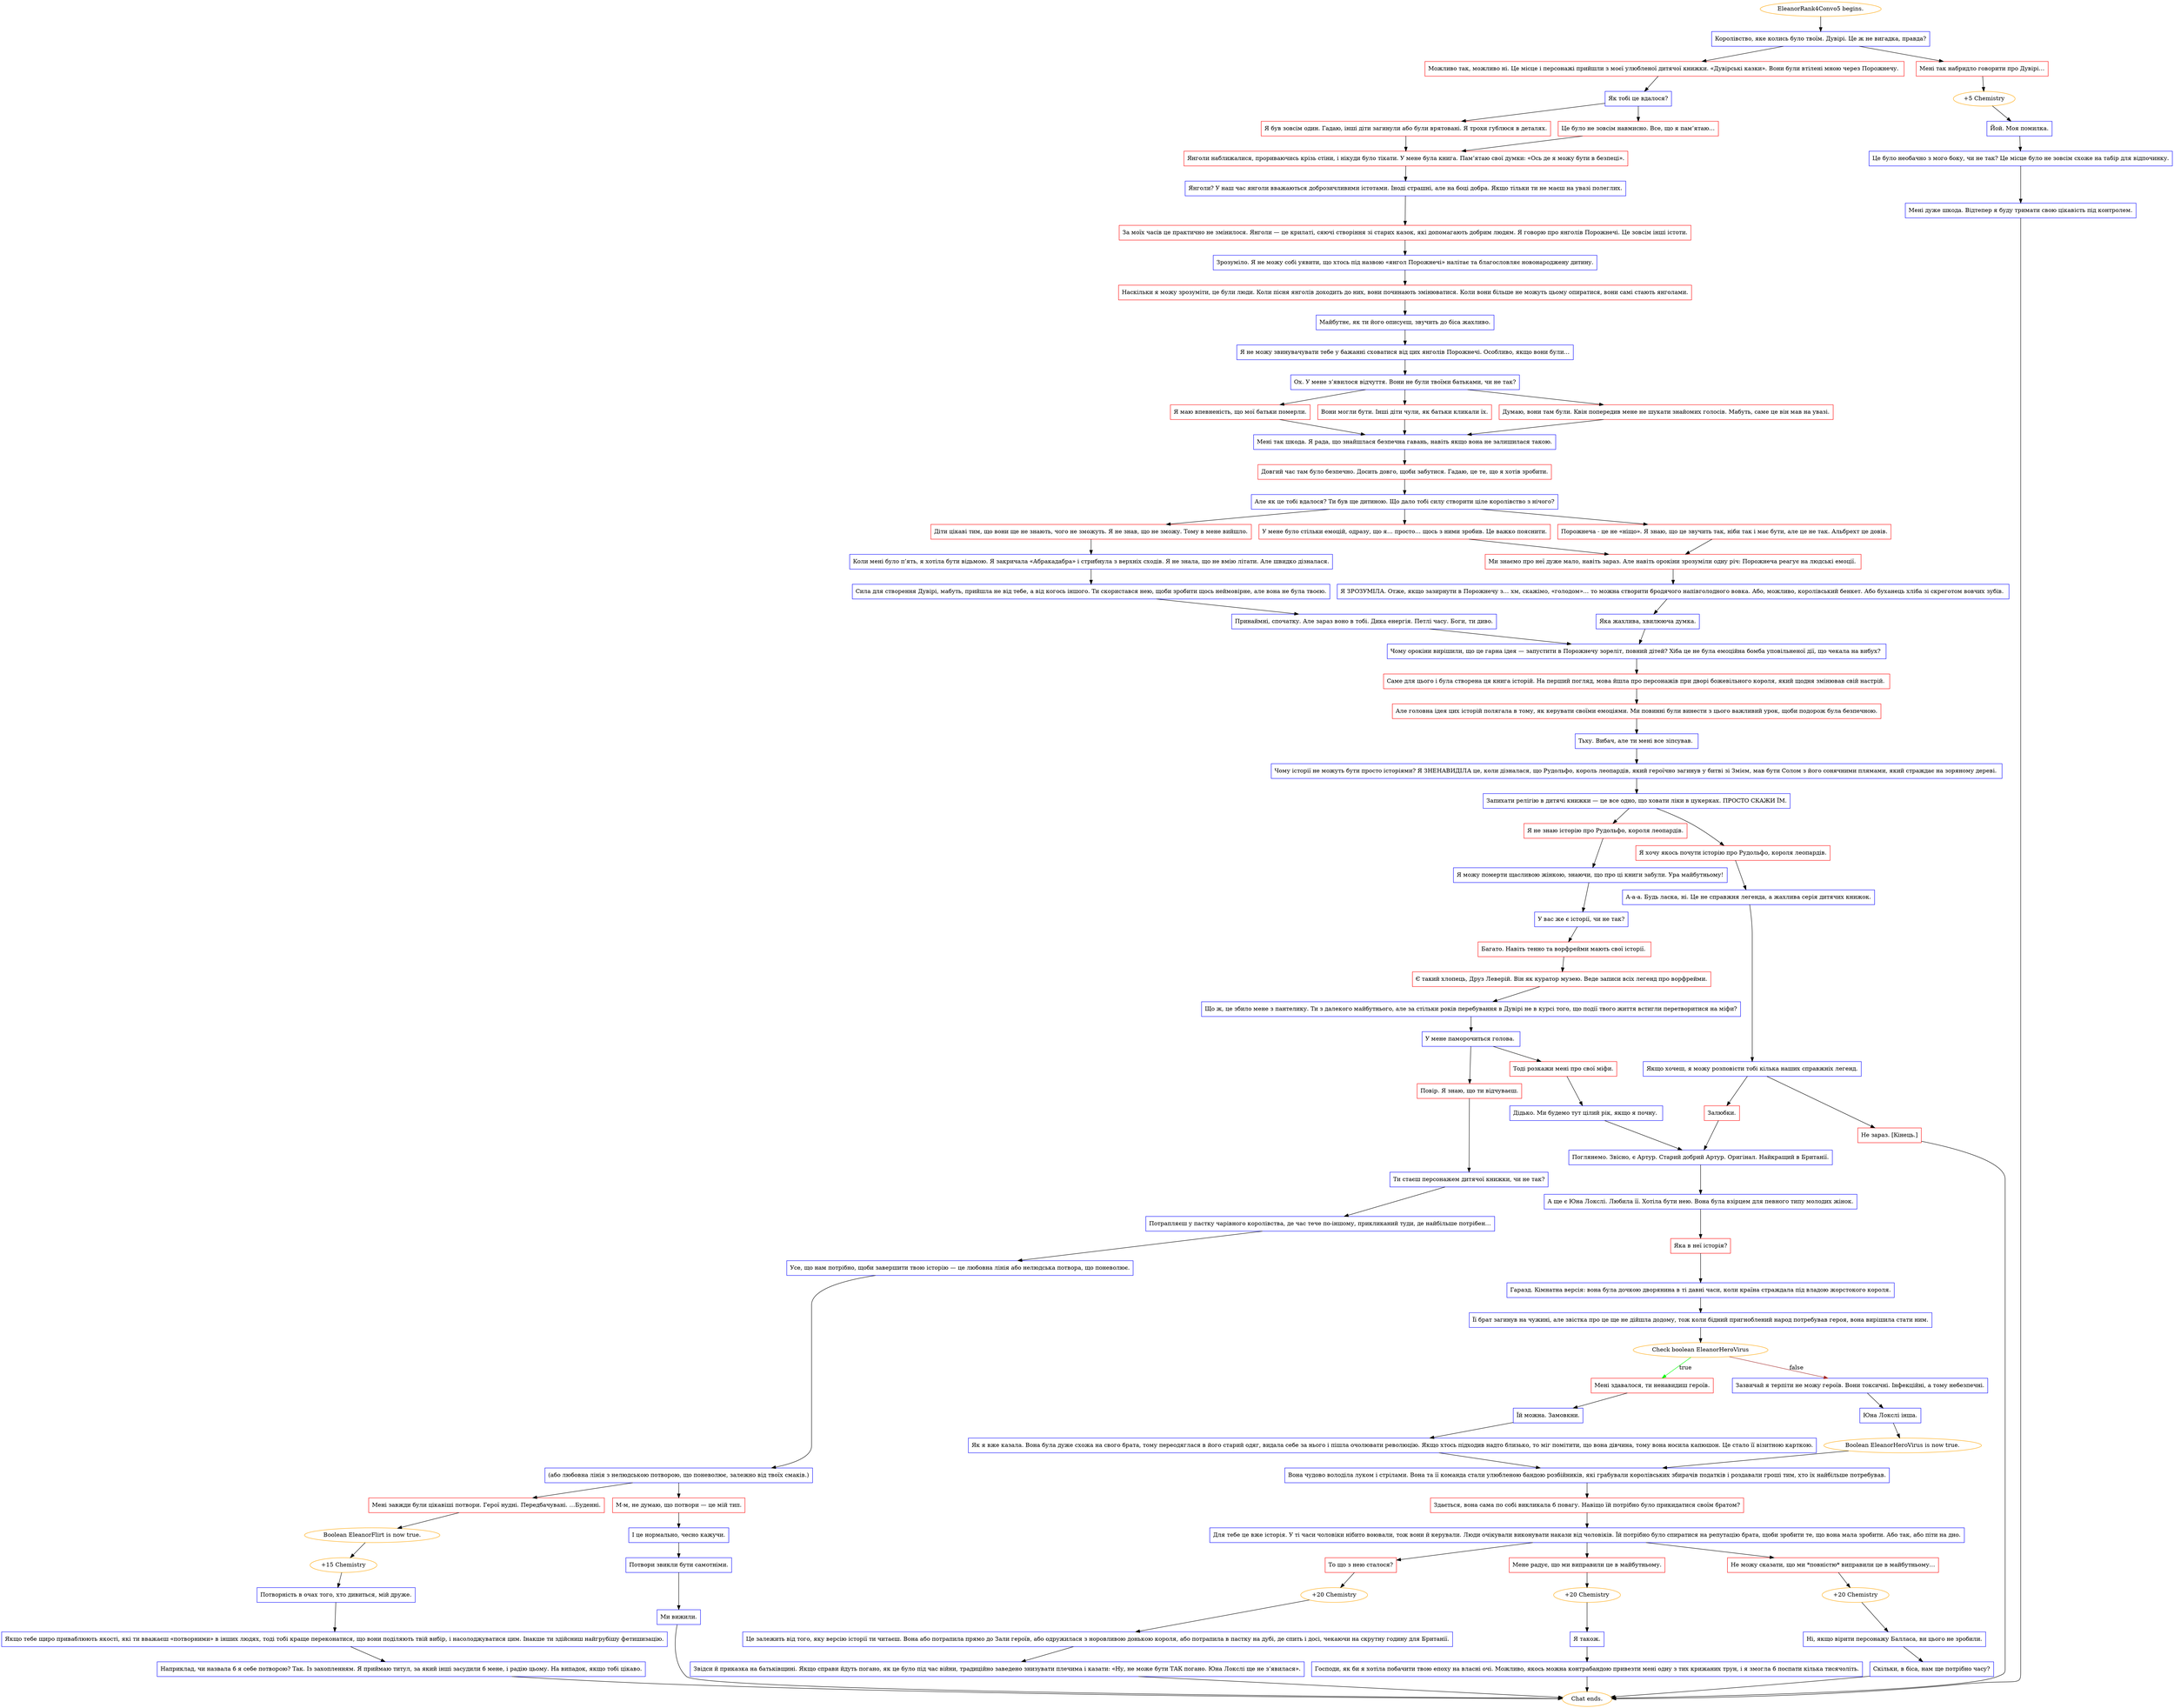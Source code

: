 digraph {
	"EleanorRank4Convo5 begins." [color=orange];
		"EleanorRank4Convo5 begins." -> j3189736142;
	j3189736142 [label="Королівство, яке колись було твоїм. Дувірі. Це ж не вигадка, правда?",shape=box,color=blue];
		j3189736142 -> j2563304733;
		j3189736142 -> j1104431465;
	j2563304733 [label="Можливо так, можливо ні. Це місце і персонажі прийшли з моєї улюбленої дитячої книжки. «Дувірські казки». Вони були втілені мною через Порожнечу. ",shape=box,color=red];
		j2563304733 -> j2830570153;
	j1104431465 [label="Мені так набридло говорити про Дувірі…",shape=box,color=red];
		j1104431465 -> j2395928687;
	j2830570153 [label="Як тобі це вдалося?",shape=box,color=blue];
		j2830570153 -> j1558613921;
		j2830570153 -> j2832885347;
	j2395928687 [label="+5 Chemistry",color=orange];
		j2395928687 -> j848260636;
	j1558613921 [label="Я був зовсім один. Гадаю, інші діти загинули або були врятовані. Я трохи гублюся в деталях.",shape=box,color=red];
		j1558613921 -> j499843114;
	j2832885347 [label="Це було не зовсім навмисно. Все, що я пам’ятаю…",shape=box,color=red];
		j2832885347 -> j499843114;
	j848260636 [label="Йой. Моя помилка.",shape=box,color=blue];
		j848260636 -> j4027320915;
	j499843114 [label="Янголи наближалися, прориваючись крізь стіни, і нікуди було тікати. У мене була книга. Пам’ятаю свої думки: «Ось де я можу бути в безпеці».",shape=box,color=red];
		j499843114 -> j2872656730;
	j4027320915 [label="Це було необачно з мого боку, чи не так? Це місце було не зовсім схоже на табір для відпочинку.",shape=box,color=blue];
		j4027320915 -> j3722171248;
	j2872656730 [label="Янголи? У наш час янголи вважаються доброзичливими істотами. Іноді страшні, але на боці добра. Якщо тільки ти не маєш на увазі полеглих.",shape=box,color=blue];
		j2872656730 -> j3204229792;
	j3722171248 [label="Мені дуже шкода. Відтепер я буду тримати свою цікавість під контролем.",shape=box,color=blue];
		j3722171248 -> "Chat ends.";
	j3204229792 [label="За моїх часів це практично не змінилося. Янголи — це крилаті, сяючі створіння зі старих казок, які допомагають добрим людям. Я говорю про янголів Порожнечі. Це зовсім інші істоти.",shape=box,color=red];
		j3204229792 -> j2175750622;
	"Chat ends." [color=orange];
	j2175750622 [label="Зрозуміло. Я не можу собі уявити, що хтось під назвою «янгол Порожнечі» налітає та благословляє новонароджену дитину.",shape=box,color=blue];
		j2175750622 -> j1762914918;
	j1762914918 [label="Наскільки я можу зрозуміти, це були люди. Коли пісня янголів доходить до них, вони починають змінюватися. Коли вони більше не можуть цьому опиратися, вони самі стають янголами.",shape=box,color=red];
		j1762914918 -> j2081893240;
	j2081893240 [label="Майбутнє, як ти його описуєш, звучить до біса жахливо.",shape=box,color=blue];
		j2081893240 -> j2143476818;
	j2143476818 [label="Я не можу звинувачувати тебе у бажанні сховатися від цих янголів Порожнечі. Особливо, якщо вони були…",shape=box,color=blue];
		j2143476818 -> j2271888897;
	j2271888897 [label="Ох. У мене з’явилося відчуття. Вони не були твоїми батьками, чи не так?",shape=box,color=blue];
		j2271888897 -> j2076243583;
		j2271888897 -> j1410609622;
		j2271888897 -> j2767758222;
	j2076243583 [label="Я маю впевненість, що мої батьки померли.",shape=box,color=red];
		j2076243583 -> j4193600151;
	j1410609622 [label="Вони могли бути. Інші діти чули, як батьки кликали їх.",shape=box,color=red];
		j1410609622 -> j4193600151;
	j2767758222 [label="Думаю, вони там були. Квін попередив мене не шукати знайомих голосів. Мабуть, саме це він мав на увазі.",shape=box,color=red];
		j2767758222 -> j4193600151;
	j4193600151 [label="Мені так шкода. Я рада, що знайшлася безпечна гавань, навіть якщо вона не залишилася такою.",shape=box,color=blue];
		j4193600151 -> j1464161687;
	j1464161687 [label="Довгий час там було безпечно. Досить довго, щоби забутися. Гадаю, це те, що я хотів зробити.",shape=box,color=red];
		j1464161687 -> j1898228100;
	j1898228100 [label="Але як це тобі вдалося? Ти був ще дитиною. Що дало тобі силу створити ціле королівство з нічого?",shape=box,color=blue];
		j1898228100 -> j1277599430;
		j1898228100 -> j770073519;
		j1898228100 -> j3009030853;
	j1277599430 [label="Діти цікаві тим, що вони ще не знають, чого не зможуть. Я не знав, що не зможу. Тому в мене вийшло.",shape=box,color=red];
		j1277599430 -> j645070571;
	j770073519 [label="У мене було стільки емоцій, одразу, що я… просто… щось з ними зробив. Це важко пояснити.",shape=box,color=red];
		j770073519 -> j1086330661;
	j3009030853 [label="Порожнеча - це не «ніщо». Я знаю, що це звучить так, ніби так і має бути, але це не так. Альбрехт це довів.",shape=box,color=red];
		j3009030853 -> j1086330661;
	j645070571 [label="Коли мені було п’ять, я хотіла бути відьмою. Я закричала «Абракадабра» і стрибнула з верхніх сходів. Я не знала, що не вмію літати. Але швидко дізналася.",shape=box,color=blue];
		j645070571 -> j2526292969;
	j1086330661 [label="Ми знаємо про неї дуже мало, навіть зараз. Але навіть орокіни зрозуміли одну річ: Порожнеча реагує на людські емоції. ",shape=box,color=red];
		j1086330661 -> j777193492;
	j2526292969 [label="Сила для створення Дувірі, мабуть, прийшла не від тебе, а від когось іншого. Ти скористався нею, щоби зробити щось неймовірне, але вона не була твоєю.",shape=box,color=blue];
		j2526292969 -> j3465018498;
	j777193492 [label="Я ЗРОЗУМІЛА. Отже, якщо зазирнути в Порожнечу з… хм, скажімо, «голодом»… то можна створити бродячого напівголодного вовка. Або, можливо, королівський бенкет. Або буханець хліба зі скреготом вовчих зубів. ",shape=box,color=blue];
		j777193492 -> j341367268;
	j3465018498 [label="Принаймні, спочатку. Але зараз воно в тобі. Дика енергія. Петлі часу. Боги, ти диво.",shape=box,color=blue];
		j3465018498 -> j1971064024;
	j341367268 [label="Яка жахлива, хвилююча думка.",shape=box,color=blue];
		j341367268 -> j1971064024;
	j1971064024 [label="Чому орокіни вирішили, що це гарна ідея — запустити в Порожнечу зореліт, повний дітей? Хіба це не була емоційна бомба уповільненої дії, що чекала на вибух? ",shape=box,color=blue];
		j1971064024 -> j671163295;
	j671163295 [label="Саме для цього і була створена ця книга історій. На перший погляд, мова йшла про персонажів при дворі божевільного короля, який щодня змінював свій настрій. ",shape=box,color=red];
		j671163295 -> j2460695519;
	j2460695519 [label="Але головна ідея цих історій полягала в тому, як керувати своїми емоціями. Ми повинні були винести з цього важливий урок, щоби подорож була безпечною.",shape=box,color=red];
		j2460695519 -> j731794431;
	j731794431 [label="Тьху. Вибач, але ти мені все зіпсував. ",shape=box,color=blue];
		j731794431 -> j758004818;
	j758004818 [label="Чому історії не можуть бути просто історіями? Я ЗНЕНАВИДІЛА це, коли дізналася, що Рудольфо, король леопардів, який героїчно загинув у битві зі Змієм, мав бути Солом з його сонячними плямами, який страждає на зоряному дереві. ",shape=box,color=blue];
		j758004818 -> j3523266697;
	j3523266697 [label="Запихати релігію в дитячі книжки — це все одно, що ховати ліки в цукерках. ПРОСТО СКАЖИ ЇМ.",shape=box,color=blue];
		j3523266697 -> j2099648117;
		j3523266697 -> j1506713881;
	j2099648117 [label="Я не знаю історію про Рудольфо, короля леопардів.",shape=box,color=red];
		j2099648117 -> j315120662;
	j1506713881 [label="Я хочу якось почути історію про Рудольфо, короля леопардів.",shape=box,color=red];
		j1506713881 -> j3282021735;
	j315120662 [label="Я можу померти щасливою жінкою, знаючи, що про ці книги забули. Ура майбутньому!",shape=box,color=blue];
		j315120662 -> j192942767;
	j3282021735 [label="А-а-а. Будь ласка, ні. Це не справжня легенда, а жахлива серія дитячих книжок.",shape=box,color=blue];
		j3282021735 -> j2945101447;
	j192942767 [label="У вас же є історії, чи не так?",shape=box,color=blue];
		j192942767 -> j2878662824;
	j2945101447 [label="Якщо хочеш, я можу розповісти тобі кілька наших справжніх легенд.",shape=box,color=blue];
		j2945101447 -> j3119293986;
		j2945101447 -> j3335933649;
	j2878662824 [label="Багато. Навіть тенно та ворфрейми мають свої історії. ",shape=box,color=red];
		j2878662824 -> j2794334092;
	j3119293986 [label="Залюбки.",shape=box,color=red];
		j3119293986 -> j3355674739;
	j3335933649 [label="Не зараз. [Кінець.]",shape=box,color=red];
		j3335933649 -> "Chat ends.";
	j2794334092 [label="Є такий хлопець, Друз Леверій. Він як куратор музею. Веде записи всіх легенд про ворфрейми.",shape=box,color=red];
		j2794334092 -> j2684730377;
	j3355674739 [label="Поглянемо. Звісно, є Артур. Старий добрий Артур. Оригінал. Найкращий в Британії.",shape=box,color=blue];
		j3355674739 -> j2888533663;
	j2684730377 [label="Що ж, це збило мене з пантелику. Ти з далекого майбутнього, але за стільки років перебування в Дувірі не в курсі того, що події твого життя встигли перетворитися на міфи?",shape=box,color=blue];
		j2684730377 -> j2641123169;
	j2888533663 [label="А ще є Юна Локслі. Любила її. Хотіла бути нею. Вона була взірцем для певного типу молодих жінок.",shape=box,color=blue];
		j2888533663 -> j3419612588;
	j2641123169 [label="У мене паморочиться голова. ",shape=box,color=blue];
		j2641123169 -> j3999902546;
		j2641123169 -> j3629029565;
	j3419612588 [label="Яка в неї історія?",shape=box,color=red];
		j3419612588 -> j3270342055;
	j3999902546 [label="Повір. Я знаю, що ти відчуваєш.",shape=box,color=red];
		j3999902546 -> j1264385850;
	j3629029565 [label="Тоді розкажи мені про свої міфи.",shape=box,color=red];
		j3629029565 -> j3973448163;
	j3270342055 [label="Гаразд. Кімнатна версія: вона була дочкою дворянина в ті давні часи, коли країна страждала під владою жорстокого короля.",shape=box,color=blue];
		j3270342055 -> j2881702497;
	j1264385850 [label="Ти стаєш персонажем дитячої книжки, чи не так?",shape=box,color=blue];
		j1264385850 -> j2756310964;
	j3973448163 [label="Дідько. Ми будемо тут цілий рік, якщо я почну. ",shape=box,color=blue];
		j3973448163 -> j3355674739;
	j2881702497 [label="Її брат загинув на чужині, але звістка про це ще не дійшла додому, тож коли бідний пригноблений народ потребував героя, вона вирішила стати ним.",shape=box,color=blue];
		j2881702497 -> j1630342508;
	j2756310964 [label="Потрапляєш у пастку чарівного королівства, де час тече по-іншому, прикликаний туди, де найбільше потрібен…",shape=box,color=blue];
		j2756310964 -> j78272889;
	j1630342508 [label="Check boolean EleanorHeroVirus",color=orange];
		j1630342508 -> j4220339725 [label=true,color=green];
		j1630342508 -> j3424672343 [label=false,color=brown];
	j78272889 [label="Усе, що нам потрібно, щоби завершити твою історію — це любовна лінія або нелюдська потвора, що поневолює.",shape=box,color=blue];
		j78272889 -> j909794770;
	j4220339725 [label="Мені здавалося, ти ненавидиш героїв.",shape=box,color=red];
		j4220339725 -> j4019949367;
	j3424672343 [label="Зазвичай я терпіти не можу героїв. Вони токсичні. Інфекційні, а тому небезпечні.",shape=box,color=blue];
		j3424672343 -> j3938200893;
	j909794770 [label="(або любовна лінія з нелюдською потворою, що поневолює, залежно від твоїх смаків.)",shape=box,color=blue];
		j909794770 -> j2393167317;
		j909794770 -> j857498562;
	j4019949367 [label="Їй можна. Замовкни.",shape=box,color=blue];
		j4019949367 -> j3199659136;
	j3938200893 [label="Юна Локслі інша.",shape=box,color=blue];
		j3938200893 -> j3876922827;
	j2393167317 [label="Мені завжди були цікавіші потвори. Герої нудні. Передбачувані. …Буденні.",shape=box,color=red];
		j2393167317 -> j1362230033;
	j857498562 [label="М-м, не думаю, що потвори — це мій тип.",shape=box,color=red];
		j857498562 -> j2326684851;
	j3199659136 [label="Як я вже казала. Вона була дуже схожа на свого брата, тому переодяглася в його старий одяг, видала себе за нього і пішла очолювати революцію. Якщо хтось підходив надто близько, то міг помітити, що вона дівчина, тому вона носила капюшон. Це стало її візитною карткою.",shape=box,color=blue];
		j3199659136 -> j3425974677;
	j3876922827 [label="Boolean EleanorHeroVirus is now true.",color=orange];
		j3876922827 -> j3425974677;
	j1362230033 [label="Boolean EleanorFlirt is now true.",color=orange];
		j1362230033 -> j229514475;
	j2326684851 [label="І це нормально, чесно кажучи.",shape=box,color=blue];
		j2326684851 -> j1860825009;
	j3425974677 [label="Вона чудово володіла луком і стрілами. Вона та її команда стали улюбленою бандою розбійників, які грабували королівських збирачів податків і роздавали гроші тим, хто їх найбільше потребував.",shape=box,color=blue];
		j3425974677 -> j1045653835;
	j229514475 [label="+15 Chemistry",color=orange];
		j229514475 -> j402278210;
	j1860825009 [label="Потвори звикли бути самотніми.",shape=box,color=blue];
		j1860825009 -> j1687501292;
	j1045653835 [label="Здається, вона сама по собі викликала б повагу. Навіщо їй потрібно було прикидатися своїм братом?",shape=box,color=red];
		j1045653835 -> j3888996173;
	j402278210 [label="Потворність в очах того, хто дивиться, мій друже.",shape=box,color=blue];
		j402278210 -> j21039211;
	j1687501292 [label="Ми вижили.",shape=box,color=blue];
		j1687501292 -> "Chat ends.";
	j3888996173 [label="Для тебе це вже історія. У ті часи чоловіки нібито воювали, тож вони й керували. Люди очікували виконувати накази від чоловіків. Їй потрібно було спиратися на репутацію брата, щоби зробити те, що вона мала зробити. Або так, або піти на дно.",shape=box,color=blue];
		j3888996173 -> j562618727;
		j3888996173 -> j2094006873;
		j3888996173 -> j2779337902;
	j21039211 [label="Якщо тебе щиро приваблюють якості, які ти вважаєш «потворними» в інших людях, тоді тобі краще переконатися, що вони поділяють твій вибір, і насолоджуватися цим. Інакше ти здійсниш найгрубішу фетишизацію.",shape=box,color=blue];
		j21039211 -> j192069228;
	j562618727 [label="То що з нею сталося?",shape=box,color=red];
		j562618727 -> j828639198;
	j2094006873 [label="Мене радує, що ми виправили це в майбутньому.",shape=box,color=red];
		j2094006873 -> j56279174;
	j2779337902 [label="Не можу сказати, що ми *повністю* виправили це в майбутньому…",shape=box,color=red];
		j2779337902 -> j1888862080;
	j192069228 [label="Наприклад, чи назвала б я себе потворою? Так. Із захопленням. Я приймаю титул, за який інші засудили б мене, і радію цьому. На випадок, якщо тобі цікаво.",shape=box,color=blue];
		j192069228 -> "Chat ends.";
	j828639198 [label="+20 Chemistry",color=orange];
		j828639198 -> j2509071726;
	j56279174 [label="+20 Chemistry",color=orange];
		j56279174 -> j4139770761;
	j1888862080 [label="+20 Chemistry",color=orange];
		j1888862080 -> j2140608291;
	j2509071726 [label="Це залежить від того, яку версію історії ти читаєш. Вона або потрапила прямо до Зали героїв, або одружилася з норовливою донькою короля, або потрапила в пастку на дубі, де спить і досі, чекаючи на скрутну годину для Британії.",shape=box,color=blue];
		j2509071726 -> j2530182063;
	j4139770761 [label="Я також.",shape=box,color=blue];
		j4139770761 -> j4068111536;
	j2140608291 [label="Ні, якщо вірити персонажу Балласа, ви цього не зробили.",shape=box,color=blue];
		j2140608291 -> j493249692;
	j2530182063 [label="Звідси й приказка на батьківщині. Якщо справи йдуть погано, як це було під час війни, традиційно заведено знизувати плечима і казати: «Ну, не може бути ТАК погано. Юна Локслі ще не з’явилася».",shape=box,color=blue];
		j2530182063 -> "Chat ends.";
	j4068111536 [label="Господи, як би я хотіла побачити твою епоху на власні очі. Можливо, якось можна контрабандою привезти мені одну з тих крижаних трун, і я змогла б поспати кілька тисячоліть.",shape=box,color=blue];
		j4068111536 -> "Chat ends.";
	j493249692 [label="Скільки, в біса, нам ще потрібно часу?",shape=box,color=blue];
		j493249692 -> "Chat ends.";
}